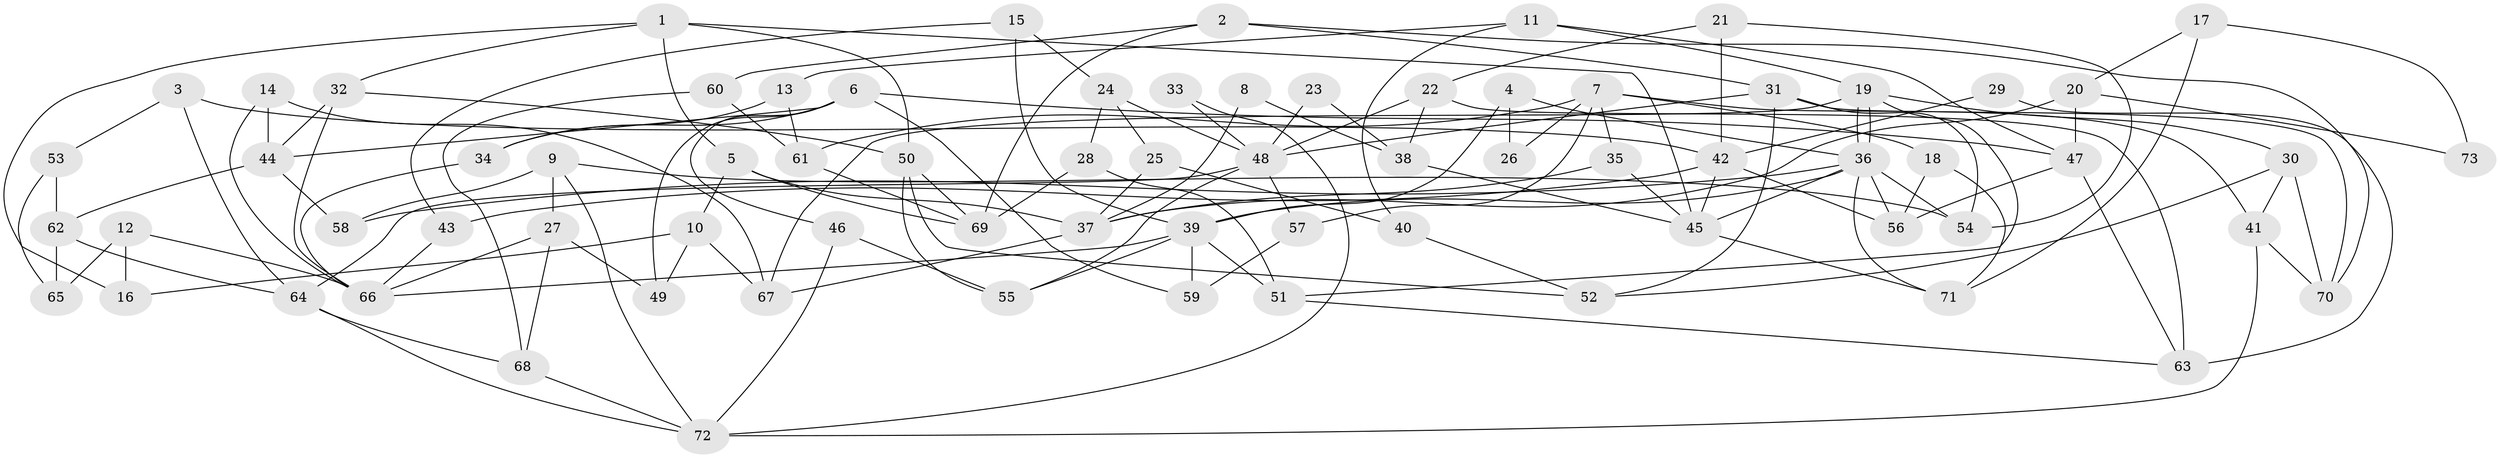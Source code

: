 // Generated by graph-tools (version 1.1) at 2025/26/03/09/25 03:26:16]
// undirected, 73 vertices, 146 edges
graph export_dot {
graph [start="1"]
  node [color=gray90,style=filled];
  1;
  2;
  3;
  4;
  5;
  6;
  7;
  8;
  9;
  10;
  11;
  12;
  13;
  14;
  15;
  16;
  17;
  18;
  19;
  20;
  21;
  22;
  23;
  24;
  25;
  26;
  27;
  28;
  29;
  30;
  31;
  32;
  33;
  34;
  35;
  36;
  37;
  38;
  39;
  40;
  41;
  42;
  43;
  44;
  45;
  46;
  47;
  48;
  49;
  50;
  51;
  52;
  53;
  54;
  55;
  56;
  57;
  58;
  59;
  60;
  61;
  62;
  63;
  64;
  65;
  66;
  67;
  68;
  69;
  70;
  71;
  72;
  73;
  1 -- 50;
  1 -- 5;
  1 -- 16;
  1 -- 32;
  1 -- 45;
  2 -- 69;
  2 -- 70;
  2 -- 31;
  2 -- 60;
  3 -- 64;
  3 -- 42;
  3 -- 53;
  4 -- 36;
  4 -- 39;
  4 -- 26;
  5 -- 69;
  5 -- 10;
  5 -- 37;
  6 -- 44;
  6 -- 34;
  6 -- 46;
  6 -- 47;
  6 -- 49;
  6 -- 59;
  7 -- 41;
  7 -- 35;
  7 -- 18;
  7 -- 26;
  7 -- 57;
  7 -- 61;
  8 -- 38;
  8 -- 37;
  9 -- 72;
  9 -- 54;
  9 -- 27;
  9 -- 58;
  10 -- 67;
  10 -- 49;
  10 -- 16;
  11 -- 19;
  11 -- 47;
  11 -- 13;
  11 -- 40;
  12 -- 65;
  12 -- 16;
  12 -- 66;
  13 -- 61;
  13 -- 34;
  14 -- 66;
  14 -- 67;
  14 -- 44;
  15 -- 43;
  15 -- 39;
  15 -- 24;
  17 -- 20;
  17 -- 71;
  17 -- 73;
  18 -- 71;
  18 -- 56;
  19 -- 30;
  19 -- 36;
  19 -- 36;
  19 -- 51;
  19 -- 67;
  20 -- 47;
  20 -- 37;
  20 -- 73;
  21 -- 42;
  21 -- 22;
  21 -- 54;
  22 -- 48;
  22 -- 63;
  22 -- 38;
  23 -- 38;
  23 -- 48;
  24 -- 48;
  24 -- 25;
  24 -- 28;
  25 -- 40;
  25 -- 37;
  27 -- 66;
  27 -- 49;
  27 -- 68;
  28 -- 51;
  28 -- 69;
  29 -- 42;
  29 -- 63;
  30 -- 70;
  30 -- 52;
  30 -- 41;
  31 -- 48;
  31 -- 52;
  31 -- 54;
  31 -- 70;
  32 -- 44;
  32 -- 50;
  32 -- 66;
  33 -- 48;
  33 -- 72;
  34 -- 66;
  35 -- 37;
  35 -- 45;
  36 -- 54;
  36 -- 39;
  36 -- 45;
  36 -- 56;
  36 -- 58;
  36 -- 71;
  37 -- 67;
  38 -- 45;
  39 -- 66;
  39 -- 51;
  39 -- 55;
  39 -- 59;
  40 -- 52;
  41 -- 72;
  41 -- 70;
  42 -- 45;
  42 -- 56;
  42 -- 43;
  43 -- 66;
  44 -- 58;
  44 -- 62;
  45 -- 71;
  46 -- 55;
  46 -- 72;
  47 -- 56;
  47 -- 63;
  48 -- 64;
  48 -- 57;
  48 -- 55;
  50 -- 55;
  50 -- 52;
  50 -- 69;
  51 -- 63;
  53 -- 62;
  53 -- 65;
  57 -- 59;
  60 -- 61;
  60 -- 68;
  61 -- 69;
  62 -- 64;
  62 -- 65;
  64 -- 72;
  64 -- 68;
  68 -- 72;
}
